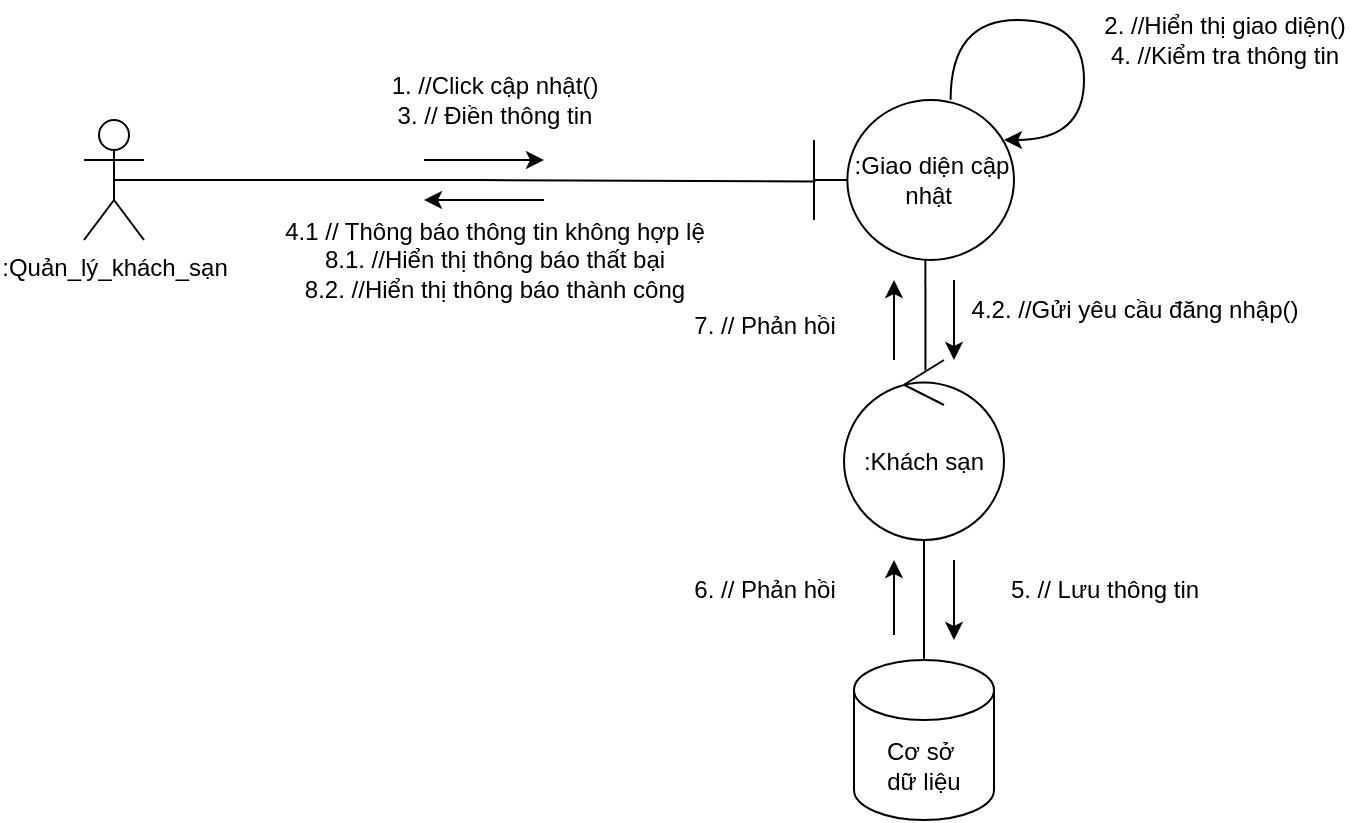 <mxfile version="24.2.5" type="github">
  <diagram name="Page-1" id="Y9cooXQTNKIVQWJ8LbqB">
    <mxGraphModel dx="1191" dy="617" grid="1" gridSize="10" guides="1" tooltips="1" connect="1" arrows="1" fold="1" page="1" pageScale="1" pageWidth="850" pageHeight="1100" math="0" shadow="0">
      <root>
        <mxCell id="0" />
        <mxCell id="1" parent="0" />
        <mxCell id="b49kVHEingT7oLHXLjMW-1" style="edgeStyle=orthogonalEdgeStyle;rounded=0;orthogonalLoop=1;jettySize=auto;html=1;entryX=0.007;entryY=0.51;entryDx=0;entryDy=0;endArrow=none;endFill=0;entryPerimeter=0;exitX=0.5;exitY=0.5;exitDx=0;exitDy=0;exitPerimeter=0;" edge="1" parent="1" source="b49kVHEingT7oLHXLjMW-2" target="b49kVHEingT7oLHXLjMW-16">
          <mxGeometry relative="1" as="geometry">
            <mxPoint x="430" y="100" as="targetPoint" />
            <mxPoint x="225" y="100" as="sourcePoint" />
          </mxGeometry>
        </mxCell>
        <mxCell id="b49kVHEingT7oLHXLjMW-2" value="&lt;span id=&quot;selected_text&quot;&gt;&lt;/span&gt;&lt;span id=&quot;selected_text&quot;&gt;&lt;/span&gt;&lt;span id=&quot;selected_text&quot;&gt;&lt;/span&gt;&lt;span id=&quot;selected_text&quot;&gt;&lt;/span&gt;&lt;span id=&quot;selected_text&quot;&gt;&lt;/span&gt;:Quản_lý_khách_sạn" style="shape=umlActor;verticalLabelPosition=bottom;verticalAlign=top;html=1;" vertex="1" parent="1">
          <mxGeometry x="130" y="70" width="30" height="60" as="geometry" />
        </mxCell>
        <mxCell id="b49kVHEingT7oLHXLjMW-3" value="&lt;span id=&quot;selected_text&quot;&gt;&lt;/span&gt;1. //Click cập nhật()&lt;div&gt;3. // Điền thông tin&lt;/div&gt;" style="text;html=1;align=center;verticalAlign=middle;resizable=0;points=[];autosize=1;strokeColor=none;fillColor=none;" vertex="1" parent="1">
          <mxGeometry x="270" y="40" width="130" height="40" as="geometry" />
        </mxCell>
        <mxCell id="b49kVHEingT7oLHXLjMW-4" style="edgeStyle=orthogonalEdgeStyle;rounded=0;orthogonalLoop=1;jettySize=auto;html=1;exitX=0.557;exitY=0.979;exitDx=0;exitDy=0;endArrow=none;endFill=0;exitPerimeter=0;entryX=0.509;entryY=0.058;entryDx=0;entryDy=0;entryPerimeter=0;" edge="1" parent="1" source="b49kVHEingT7oLHXLjMW-16" target="b49kVHEingT7oLHXLjMW-17">
          <mxGeometry relative="1" as="geometry">
            <mxPoint x="550" y="210" as="targetPoint" />
            <mxPoint x="550" y="125" as="sourcePoint" />
          </mxGeometry>
        </mxCell>
        <mxCell id="b49kVHEingT7oLHXLjMW-5" style="edgeStyle=orthogonalEdgeStyle;rounded=0;orthogonalLoop=1;jettySize=auto;html=1;exitX=0.5;exitY=1;exitDx=0;exitDy=0;endArrow=none;endFill=0;" edge="1" parent="1">
          <mxGeometry relative="1" as="geometry">
            <mxPoint x="550" y="340" as="targetPoint" />
            <mxPoint x="550" y="260" as="sourcePoint" />
          </mxGeometry>
        </mxCell>
        <mxCell id="b49kVHEingT7oLHXLjMW-6" value="&lt;span id=&quot;selected_text&quot;&gt;&lt;/span&gt;&lt;span id=&quot;selected_text&quot;&gt;&lt;/span&gt;Cơ sở&amp;nbsp;&lt;div&gt;dữ liệu&lt;/div&gt;" style="shape=cylinder3;whiteSpace=wrap;html=1;boundedLbl=1;backgroundOutline=1;size=15;" vertex="1" parent="1">
          <mxGeometry x="515" y="340" width="70" height="80" as="geometry" />
        </mxCell>
        <mxCell id="b49kVHEingT7oLHXLjMW-7" value="&lt;span id=&quot;selected_text&quot;&gt;&lt;/span&gt;4.2. //Gửi yêu cầu đăng nhập()" style="text;html=1;align=center;verticalAlign=middle;resizable=0;points=[];autosize=1;strokeColor=none;fillColor=none;" vertex="1" parent="1">
          <mxGeometry x="560" y="150" width="190" height="30" as="geometry" />
        </mxCell>
        <mxCell id="b49kVHEingT7oLHXLjMW-8" value="" style="endArrow=classic;html=1;rounded=0;" edge="1" parent="1">
          <mxGeometry width="50" height="50" relative="1" as="geometry">
            <mxPoint x="300" y="90" as="sourcePoint" />
            <mxPoint x="360" y="90" as="targetPoint" />
          </mxGeometry>
        </mxCell>
        <mxCell id="b49kVHEingT7oLHXLjMW-9" value="" style="endArrow=classic;html=1;rounded=0;" edge="1" parent="1">
          <mxGeometry width="50" height="50" relative="1" as="geometry">
            <mxPoint x="565" y="150" as="sourcePoint" />
            <mxPoint x="565" y="190" as="targetPoint" />
          </mxGeometry>
        </mxCell>
        <mxCell id="b49kVHEingT7oLHXLjMW-10" value="" style="endArrow=classic;html=1;rounded=0;" edge="1" parent="1">
          <mxGeometry width="50" height="50" relative="1" as="geometry">
            <mxPoint x="565" y="290" as="sourcePoint" />
            <mxPoint x="565" y="330" as="targetPoint" />
          </mxGeometry>
        </mxCell>
        <mxCell id="b49kVHEingT7oLHXLjMW-11" value="&lt;span id=&quot;selected_text&quot;&gt;&lt;/span&gt;&lt;span id=&quot;selected_text&quot;&gt;&lt;/span&gt;&lt;span id=&quot;selected_text&quot;&gt;&lt;/span&gt;&lt;span id=&quot;selected_text&quot;&gt;&lt;/span&gt;&lt;span id=&quot;selected_text&quot;&gt;&lt;/span&gt;5. // Lưu thông tin" style="text;html=1;align=center;verticalAlign=middle;resizable=0;points=[];autosize=1;strokeColor=none;fillColor=none;" vertex="1" parent="1">
          <mxGeometry x="580" y="290" width="120" height="30" as="geometry" />
        </mxCell>
        <mxCell id="b49kVHEingT7oLHXLjMW-12" value="" style="endArrow=classic;html=1;rounded=0;" edge="1" parent="1">
          <mxGeometry width="50" height="50" relative="1" as="geometry">
            <mxPoint x="535" y="327.5" as="sourcePoint" />
            <mxPoint x="535" y="290" as="targetPoint" />
          </mxGeometry>
        </mxCell>
        <mxCell id="b49kVHEingT7oLHXLjMW-13" value="6. // Phản hồi" style="text;html=1;align=center;verticalAlign=middle;resizable=0;points=[];autosize=1;strokeColor=none;fillColor=none;" vertex="1" parent="1">
          <mxGeometry x="425" y="290" width="90" height="30" as="geometry" />
        </mxCell>
        <mxCell id="b49kVHEingT7oLHXLjMW-14" value="" style="endArrow=classic;html=1;rounded=0;" edge="1" parent="1">
          <mxGeometry width="50" height="50" relative="1" as="geometry">
            <mxPoint x="535" y="190" as="sourcePoint" />
            <mxPoint x="535" y="150" as="targetPoint" />
          </mxGeometry>
        </mxCell>
        <mxCell id="b49kVHEingT7oLHXLjMW-15" value="7. // Phản hồi" style="text;html=1;align=center;verticalAlign=middle;resizable=0;points=[];autosize=1;strokeColor=none;fillColor=none;" vertex="1" parent="1">
          <mxGeometry x="425" y="157.5" width="90" height="30" as="geometry" />
        </mxCell>
        <mxCell id="b49kVHEingT7oLHXLjMW-16" value="&lt;span id=&quot;selected_text&quot;&gt;&lt;/span&gt;&lt;span id=&quot;selected_text&quot;&gt;&lt;/span&gt;&lt;span id=&quot;selected_text&quot;&gt;&lt;/span&gt;&lt;span id=&quot;selected_text&quot;&gt;&lt;/span&gt;&lt;span id=&quot;selected_text&quot;&gt;&lt;/span&gt;&lt;span id=&quot;selected_text&quot;&gt;&lt;/span&gt;:&lt;span id=&quot;selected_text&quot;&gt;&lt;/span&gt;&lt;span id=&quot;selected_text&quot;&gt;&lt;/span&gt;Giao diện cập nhật&amp;nbsp;" style="shape=umlBoundary;whiteSpace=wrap;html=1;" vertex="1" parent="1">
          <mxGeometry x="495" y="60" width="100" height="80" as="geometry" />
        </mxCell>
        <mxCell id="b49kVHEingT7oLHXLjMW-17" value="&lt;span id=&quot;selected_text&quot;&gt;&lt;/span&gt;&lt;span id=&quot;selected_text&quot;&gt;&lt;/span&gt;&lt;span id=&quot;selected_text&quot;&gt;&lt;/span&gt;&lt;span id=&quot;selected_text&quot;&gt;&lt;/span&gt;&lt;span id=&quot;selected_text&quot;&gt;&lt;/span&gt;&lt;span id=&quot;selected_text&quot;&gt;&lt;/span&gt;:Khách sạn" style="ellipse;shape=umlControl;whiteSpace=wrap;html=1;" vertex="1" parent="1">
          <mxGeometry x="510" y="190" width="80" height="90" as="geometry" />
        </mxCell>
        <mxCell id="b49kVHEingT7oLHXLjMW-18" value="" style="endArrow=classic;html=1;rounded=0;" edge="1" parent="1">
          <mxGeometry width="50" height="50" relative="1" as="geometry">
            <mxPoint x="360" y="110" as="sourcePoint" />
            <mxPoint x="300" y="110" as="targetPoint" />
          </mxGeometry>
        </mxCell>
        <mxCell id="b49kVHEingT7oLHXLjMW-19" value="&lt;div&gt;4.1 // Thông báo thông tin không hợp lệ&lt;/div&gt;8.1. //Hiển thị thông báo thất bại&lt;div&gt;8.2. //&lt;span id=&quot;selected_text&quot;&gt;&lt;/span&gt;&lt;span id=&quot;selected_text&quot;&gt;&lt;/span&gt;&lt;span id=&quot;selected_text&quot;&gt;&lt;/span&gt;&lt;span id=&quot;selected_text&quot;&gt;&lt;/span&gt;&lt;span id=&quot;selected_text&quot;&gt;&lt;/span&gt;&lt;span id=&quot;selected_text&quot;&gt;&lt;/span&gt;&lt;span id=&quot;selected_text&quot;&gt;&lt;/span&gt;&lt;span id=&quot;selected_text&quot;&gt;&lt;/span&gt;&lt;span id=&quot;selected_text&quot;&gt;&lt;/span&gt;&lt;span id=&quot;selected_text&quot;&gt;&lt;/span&gt;Hiển thị thông báo thành công&lt;/div&gt;" style="text;html=1;align=center;verticalAlign=middle;resizable=0;points=[];autosize=1;strokeColor=none;fillColor=none;" vertex="1" parent="1">
          <mxGeometry x="220" y="110" width="230" height="60" as="geometry" />
        </mxCell>
        <mxCell id="b49kVHEingT7oLHXLjMW-20" value="" style="endArrow=classic;html=1;rounded=0;exitX=0.683;exitY=-0.002;exitDx=0;exitDy=0;exitPerimeter=0;edgeStyle=orthogonalEdgeStyle;curved=1;" edge="1" parent="1" source="b49kVHEingT7oLHXLjMW-16">
          <mxGeometry width="50" height="50" relative="1" as="geometry">
            <mxPoint x="400" y="240" as="sourcePoint" />
            <mxPoint x="590" y="80" as="targetPoint" />
            <Array as="points">
              <mxPoint x="563" y="20" />
              <mxPoint x="630" y="20" />
              <mxPoint x="630" y="80" />
            </Array>
          </mxGeometry>
        </mxCell>
        <mxCell id="b49kVHEingT7oLHXLjMW-21" value="&lt;span id=&quot;selected_text&quot;&gt;&lt;/span&gt;&lt;span id=&quot;selected_text&quot;&gt;&lt;/span&gt;&lt;span id=&quot;selected_text&quot;&gt;&lt;/span&gt;&lt;span id=&quot;selected_text&quot;&gt;&lt;/span&gt;2. //Hiển thị giao diện()&lt;div&gt;4. //Kiểm tra thông tin&lt;/div&gt;" style="text;html=1;align=center;verticalAlign=middle;resizable=0;points=[];autosize=1;strokeColor=none;fillColor=none;" vertex="1" parent="1">
          <mxGeometry x="630" y="10" width="140" height="40" as="geometry" />
        </mxCell>
      </root>
    </mxGraphModel>
  </diagram>
</mxfile>
